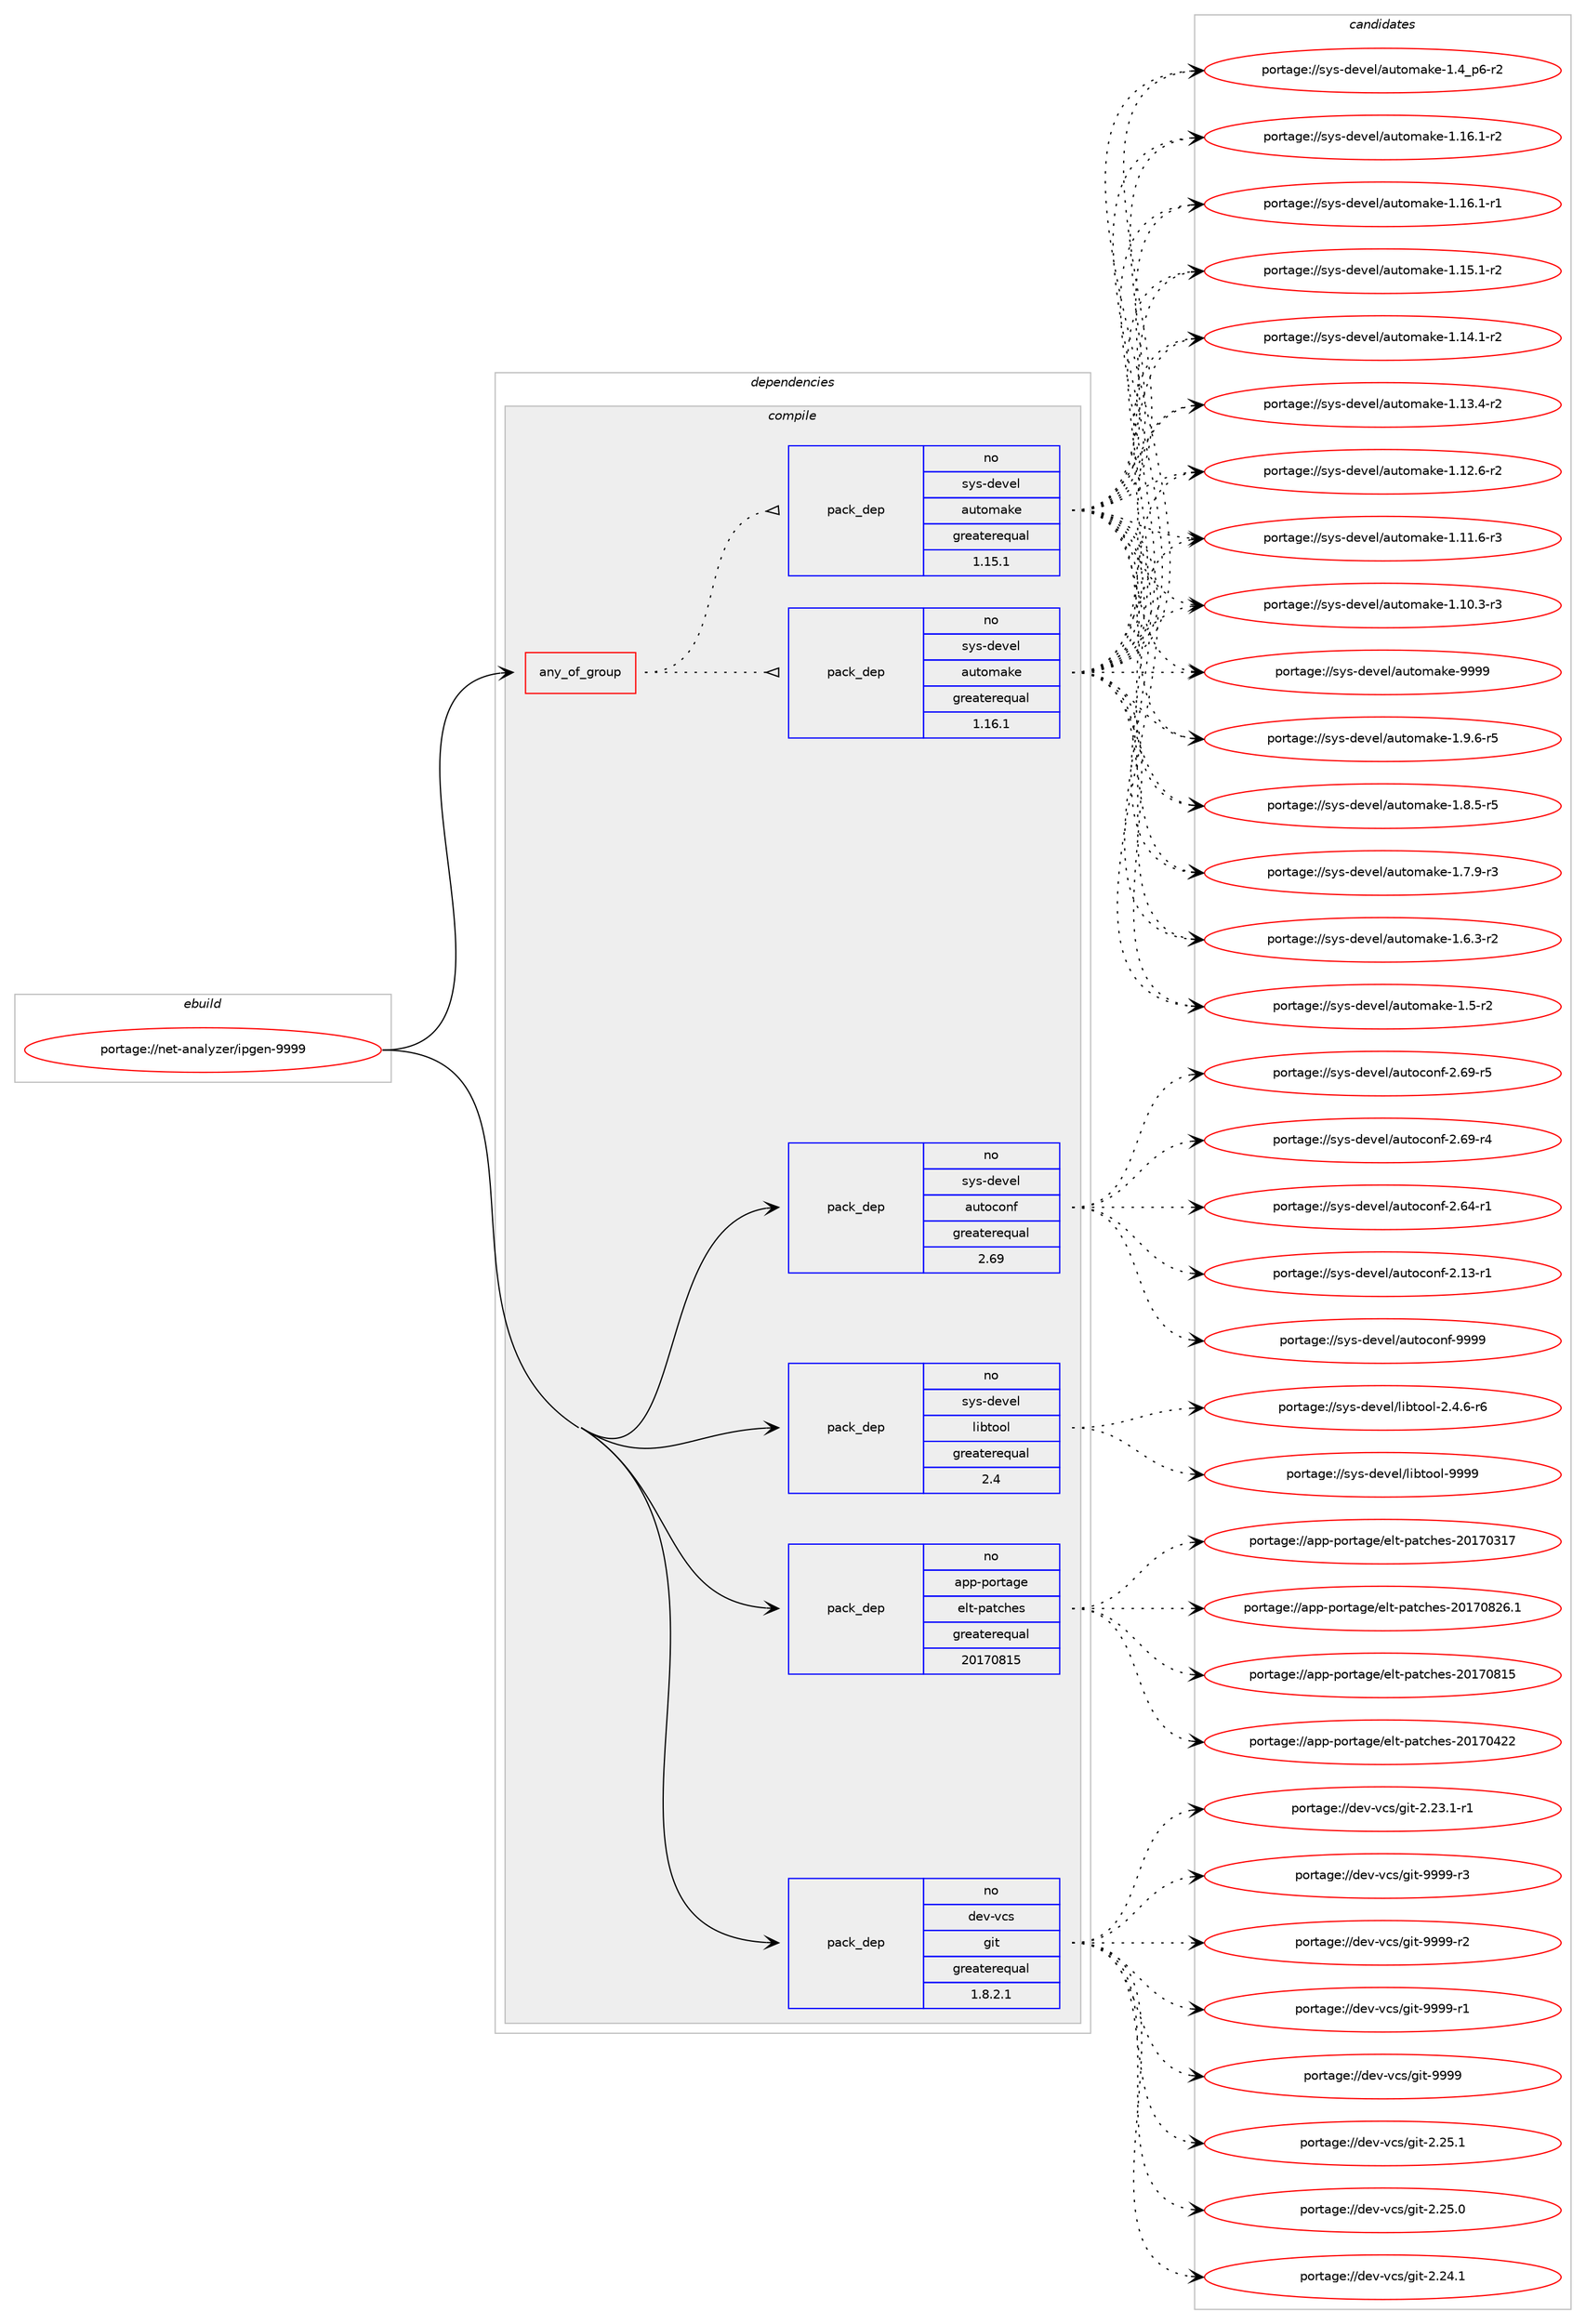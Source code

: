 digraph prolog {

# *************
# Graph options
# *************

newrank=true;
concentrate=true;
compound=true;
graph [rankdir=LR,fontname=Helvetica,fontsize=10,ranksep=1.5];#, ranksep=2.5, nodesep=0.2];
edge  [arrowhead=vee];
node  [fontname=Helvetica,fontsize=10];

# **********
# The ebuild
# **********

subgraph cluster_leftcol {
color=gray;
rank=same;
label=<<i>ebuild</i>>;
id [label="portage://net-analyzer/ipgen-9999", color=red, width=4, href="../net-analyzer/ipgen-9999.svg"];
}

# ****************
# The dependencies
# ****************

subgraph cluster_midcol {
color=gray;
label=<<i>dependencies</i>>;
subgraph cluster_compile {
fillcolor="#eeeeee";
style=filled;
label=<<i>compile</i>>;
subgraph any1332 {
dependency68372 [label=<<TABLE BORDER="0" CELLBORDER="1" CELLSPACING="0" CELLPADDING="4"><TR><TD CELLPADDING="10">any_of_group</TD></TR></TABLE>>, shape=none, color=red];subgraph pack52937 {
dependency68373 [label=<<TABLE BORDER="0" CELLBORDER="1" CELLSPACING="0" CELLPADDING="4" WIDTH="220"><TR><TD ROWSPAN="6" CELLPADDING="30">pack_dep</TD></TR><TR><TD WIDTH="110">no</TD></TR><TR><TD>sys-devel</TD></TR><TR><TD>automake</TD></TR><TR><TD>greaterequal</TD></TR><TR><TD>1.16.1</TD></TR></TABLE>>, shape=none, color=blue];
}
dependency68372:e -> dependency68373:w [weight=20,style="dotted",arrowhead="oinv"];
subgraph pack52938 {
dependency68374 [label=<<TABLE BORDER="0" CELLBORDER="1" CELLSPACING="0" CELLPADDING="4" WIDTH="220"><TR><TD ROWSPAN="6" CELLPADDING="30">pack_dep</TD></TR><TR><TD WIDTH="110">no</TD></TR><TR><TD>sys-devel</TD></TR><TR><TD>automake</TD></TR><TR><TD>greaterequal</TD></TR><TR><TD>1.15.1</TD></TR></TABLE>>, shape=none, color=blue];
}
dependency68372:e -> dependency68374:w [weight=20,style="dotted",arrowhead="oinv"];
}
id:e -> dependency68372:w [weight=20,style="solid",arrowhead="vee"];
subgraph pack52939 {
dependency68375 [label=<<TABLE BORDER="0" CELLBORDER="1" CELLSPACING="0" CELLPADDING="4" WIDTH="220"><TR><TD ROWSPAN="6" CELLPADDING="30">pack_dep</TD></TR><TR><TD WIDTH="110">no</TD></TR><TR><TD>app-portage</TD></TR><TR><TD>elt-patches</TD></TR><TR><TD>greaterequal</TD></TR><TR><TD>20170815</TD></TR></TABLE>>, shape=none, color=blue];
}
id:e -> dependency68375:w [weight=20,style="solid",arrowhead="vee"];
subgraph pack52940 {
dependency68376 [label=<<TABLE BORDER="0" CELLBORDER="1" CELLSPACING="0" CELLPADDING="4" WIDTH="220"><TR><TD ROWSPAN="6" CELLPADDING="30">pack_dep</TD></TR><TR><TD WIDTH="110">no</TD></TR><TR><TD>dev-vcs</TD></TR><TR><TD>git</TD></TR><TR><TD>greaterequal</TD></TR><TR><TD>1.8.2.1</TD></TR></TABLE>>, shape=none, color=blue];
}
id:e -> dependency68376:w [weight=20,style="solid",arrowhead="vee"];
subgraph pack52941 {
dependency68377 [label=<<TABLE BORDER="0" CELLBORDER="1" CELLSPACING="0" CELLPADDING="4" WIDTH="220"><TR><TD ROWSPAN="6" CELLPADDING="30">pack_dep</TD></TR><TR><TD WIDTH="110">no</TD></TR><TR><TD>sys-devel</TD></TR><TR><TD>autoconf</TD></TR><TR><TD>greaterequal</TD></TR><TR><TD>2.69</TD></TR></TABLE>>, shape=none, color=blue];
}
id:e -> dependency68377:w [weight=20,style="solid",arrowhead="vee"];
subgraph pack52942 {
dependency68378 [label=<<TABLE BORDER="0" CELLBORDER="1" CELLSPACING="0" CELLPADDING="4" WIDTH="220"><TR><TD ROWSPAN="6" CELLPADDING="30">pack_dep</TD></TR><TR><TD WIDTH="110">no</TD></TR><TR><TD>sys-devel</TD></TR><TR><TD>libtool</TD></TR><TR><TD>greaterequal</TD></TR><TR><TD>2.4</TD></TR></TABLE>>, shape=none, color=blue];
}
id:e -> dependency68378:w [weight=20,style="solid",arrowhead="vee"];
}
subgraph cluster_compileandrun {
fillcolor="#eeeeee";
style=filled;
label=<<i>compile and run</i>>;
}
subgraph cluster_run {
fillcolor="#eeeeee";
style=filled;
label=<<i>run</i>>;
}
}

# **************
# The candidates
# **************

subgraph cluster_choices {
rank=same;
color=gray;
label=<<i>candidates</i>>;

subgraph choice52937 {
color=black;
nodesep=1;
choice115121115451001011181011084797117116111109971071014557575757 [label="portage://sys-devel/automake-9999", color=red, width=4,href="../sys-devel/automake-9999.svg"];
choice115121115451001011181011084797117116111109971071014549465746544511453 [label="portage://sys-devel/automake-1.9.6-r5", color=red, width=4,href="../sys-devel/automake-1.9.6-r5.svg"];
choice115121115451001011181011084797117116111109971071014549465646534511453 [label="portage://sys-devel/automake-1.8.5-r5", color=red, width=4,href="../sys-devel/automake-1.8.5-r5.svg"];
choice115121115451001011181011084797117116111109971071014549465546574511451 [label="portage://sys-devel/automake-1.7.9-r3", color=red, width=4,href="../sys-devel/automake-1.7.9-r3.svg"];
choice115121115451001011181011084797117116111109971071014549465446514511450 [label="portage://sys-devel/automake-1.6.3-r2", color=red, width=4,href="../sys-devel/automake-1.6.3-r2.svg"];
choice11512111545100101118101108479711711611110997107101454946534511450 [label="portage://sys-devel/automake-1.5-r2", color=red, width=4,href="../sys-devel/automake-1.5-r2.svg"];
choice115121115451001011181011084797117116111109971071014549465295112544511450 [label="portage://sys-devel/automake-1.4_p6-r2", color=red, width=4,href="../sys-devel/automake-1.4_p6-r2.svg"];
choice11512111545100101118101108479711711611110997107101454946495446494511450 [label="portage://sys-devel/automake-1.16.1-r2", color=red, width=4,href="../sys-devel/automake-1.16.1-r2.svg"];
choice11512111545100101118101108479711711611110997107101454946495446494511449 [label="portage://sys-devel/automake-1.16.1-r1", color=red, width=4,href="../sys-devel/automake-1.16.1-r1.svg"];
choice11512111545100101118101108479711711611110997107101454946495346494511450 [label="portage://sys-devel/automake-1.15.1-r2", color=red, width=4,href="../sys-devel/automake-1.15.1-r2.svg"];
choice11512111545100101118101108479711711611110997107101454946495246494511450 [label="portage://sys-devel/automake-1.14.1-r2", color=red, width=4,href="../sys-devel/automake-1.14.1-r2.svg"];
choice11512111545100101118101108479711711611110997107101454946495146524511450 [label="portage://sys-devel/automake-1.13.4-r2", color=red, width=4,href="../sys-devel/automake-1.13.4-r2.svg"];
choice11512111545100101118101108479711711611110997107101454946495046544511450 [label="portage://sys-devel/automake-1.12.6-r2", color=red, width=4,href="../sys-devel/automake-1.12.6-r2.svg"];
choice11512111545100101118101108479711711611110997107101454946494946544511451 [label="portage://sys-devel/automake-1.11.6-r3", color=red, width=4,href="../sys-devel/automake-1.11.6-r3.svg"];
choice11512111545100101118101108479711711611110997107101454946494846514511451 [label="portage://sys-devel/automake-1.10.3-r3", color=red, width=4,href="../sys-devel/automake-1.10.3-r3.svg"];
dependency68373:e -> choice115121115451001011181011084797117116111109971071014557575757:w [style=dotted,weight="100"];
dependency68373:e -> choice115121115451001011181011084797117116111109971071014549465746544511453:w [style=dotted,weight="100"];
dependency68373:e -> choice115121115451001011181011084797117116111109971071014549465646534511453:w [style=dotted,weight="100"];
dependency68373:e -> choice115121115451001011181011084797117116111109971071014549465546574511451:w [style=dotted,weight="100"];
dependency68373:e -> choice115121115451001011181011084797117116111109971071014549465446514511450:w [style=dotted,weight="100"];
dependency68373:e -> choice11512111545100101118101108479711711611110997107101454946534511450:w [style=dotted,weight="100"];
dependency68373:e -> choice115121115451001011181011084797117116111109971071014549465295112544511450:w [style=dotted,weight="100"];
dependency68373:e -> choice11512111545100101118101108479711711611110997107101454946495446494511450:w [style=dotted,weight="100"];
dependency68373:e -> choice11512111545100101118101108479711711611110997107101454946495446494511449:w [style=dotted,weight="100"];
dependency68373:e -> choice11512111545100101118101108479711711611110997107101454946495346494511450:w [style=dotted,weight="100"];
dependency68373:e -> choice11512111545100101118101108479711711611110997107101454946495246494511450:w [style=dotted,weight="100"];
dependency68373:e -> choice11512111545100101118101108479711711611110997107101454946495146524511450:w [style=dotted,weight="100"];
dependency68373:e -> choice11512111545100101118101108479711711611110997107101454946495046544511450:w [style=dotted,weight="100"];
dependency68373:e -> choice11512111545100101118101108479711711611110997107101454946494946544511451:w [style=dotted,weight="100"];
dependency68373:e -> choice11512111545100101118101108479711711611110997107101454946494846514511451:w [style=dotted,weight="100"];
}
subgraph choice52938 {
color=black;
nodesep=1;
choice115121115451001011181011084797117116111109971071014557575757 [label="portage://sys-devel/automake-9999", color=red, width=4,href="../sys-devel/automake-9999.svg"];
choice115121115451001011181011084797117116111109971071014549465746544511453 [label="portage://sys-devel/automake-1.9.6-r5", color=red, width=4,href="../sys-devel/automake-1.9.6-r5.svg"];
choice115121115451001011181011084797117116111109971071014549465646534511453 [label="portage://sys-devel/automake-1.8.5-r5", color=red, width=4,href="../sys-devel/automake-1.8.5-r5.svg"];
choice115121115451001011181011084797117116111109971071014549465546574511451 [label="portage://sys-devel/automake-1.7.9-r3", color=red, width=4,href="../sys-devel/automake-1.7.9-r3.svg"];
choice115121115451001011181011084797117116111109971071014549465446514511450 [label="portage://sys-devel/automake-1.6.3-r2", color=red, width=4,href="../sys-devel/automake-1.6.3-r2.svg"];
choice11512111545100101118101108479711711611110997107101454946534511450 [label="portage://sys-devel/automake-1.5-r2", color=red, width=4,href="../sys-devel/automake-1.5-r2.svg"];
choice115121115451001011181011084797117116111109971071014549465295112544511450 [label="portage://sys-devel/automake-1.4_p6-r2", color=red, width=4,href="../sys-devel/automake-1.4_p6-r2.svg"];
choice11512111545100101118101108479711711611110997107101454946495446494511450 [label="portage://sys-devel/automake-1.16.1-r2", color=red, width=4,href="../sys-devel/automake-1.16.1-r2.svg"];
choice11512111545100101118101108479711711611110997107101454946495446494511449 [label="portage://sys-devel/automake-1.16.1-r1", color=red, width=4,href="../sys-devel/automake-1.16.1-r1.svg"];
choice11512111545100101118101108479711711611110997107101454946495346494511450 [label="portage://sys-devel/automake-1.15.1-r2", color=red, width=4,href="../sys-devel/automake-1.15.1-r2.svg"];
choice11512111545100101118101108479711711611110997107101454946495246494511450 [label="portage://sys-devel/automake-1.14.1-r2", color=red, width=4,href="../sys-devel/automake-1.14.1-r2.svg"];
choice11512111545100101118101108479711711611110997107101454946495146524511450 [label="portage://sys-devel/automake-1.13.4-r2", color=red, width=4,href="../sys-devel/automake-1.13.4-r2.svg"];
choice11512111545100101118101108479711711611110997107101454946495046544511450 [label="portage://sys-devel/automake-1.12.6-r2", color=red, width=4,href="../sys-devel/automake-1.12.6-r2.svg"];
choice11512111545100101118101108479711711611110997107101454946494946544511451 [label="portage://sys-devel/automake-1.11.6-r3", color=red, width=4,href="../sys-devel/automake-1.11.6-r3.svg"];
choice11512111545100101118101108479711711611110997107101454946494846514511451 [label="portage://sys-devel/automake-1.10.3-r3", color=red, width=4,href="../sys-devel/automake-1.10.3-r3.svg"];
dependency68374:e -> choice115121115451001011181011084797117116111109971071014557575757:w [style=dotted,weight="100"];
dependency68374:e -> choice115121115451001011181011084797117116111109971071014549465746544511453:w [style=dotted,weight="100"];
dependency68374:e -> choice115121115451001011181011084797117116111109971071014549465646534511453:w [style=dotted,weight="100"];
dependency68374:e -> choice115121115451001011181011084797117116111109971071014549465546574511451:w [style=dotted,weight="100"];
dependency68374:e -> choice115121115451001011181011084797117116111109971071014549465446514511450:w [style=dotted,weight="100"];
dependency68374:e -> choice11512111545100101118101108479711711611110997107101454946534511450:w [style=dotted,weight="100"];
dependency68374:e -> choice115121115451001011181011084797117116111109971071014549465295112544511450:w [style=dotted,weight="100"];
dependency68374:e -> choice11512111545100101118101108479711711611110997107101454946495446494511450:w [style=dotted,weight="100"];
dependency68374:e -> choice11512111545100101118101108479711711611110997107101454946495446494511449:w [style=dotted,weight="100"];
dependency68374:e -> choice11512111545100101118101108479711711611110997107101454946495346494511450:w [style=dotted,weight="100"];
dependency68374:e -> choice11512111545100101118101108479711711611110997107101454946495246494511450:w [style=dotted,weight="100"];
dependency68374:e -> choice11512111545100101118101108479711711611110997107101454946495146524511450:w [style=dotted,weight="100"];
dependency68374:e -> choice11512111545100101118101108479711711611110997107101454946495046544511450:w [style=dotted,weight="100"];
dependency68374:e -> choice11512111545100101118101108479711711611110997107101454946494946544511451:w [style=dotted,weight="100"];
dependency68374:e -> choice11512111545100101118101108479711711611110997107101454946494846514511451:w [style=dotted,weight="100"];
}
subgraph choice52939 {
color=black;
nodesep=1;
choice971121124511211111411697103101471011081164511297116991041011154550484955485650544649 [label="portage://app-portage/elt-patches-20170826.1", color=red, width=4,href="../app-portage/elt-patches-20170826.1.svg"];
choice97112112451121111141169710310147101108116451129711699104101115455048495548564953 [label="portage://app-portage/elt-patches-20170815", color=red, width=4,href="../app-portage/elt-patches-20170815.svg"];
choice97112112451121111141169710310147101108116451129711699104101115455048495548525050 [label="portage://app-portage/elt-patches-20170422", color=red, width=4,href="../app-portage/elt-patches-20170422.svg"];
choice97112112451121111141169710310147101108116451129711699104101115455048495548514955 [label="portage://app-portage/elt-patches-20170317", color=red, width=4,href="../app-portage/elt-patches-20170317.svg"];
dependency68375:e -> choice971121124511211111411697103101471011081164511297116991041011154550484955485650544649:w [style=dotted,weight="100"];
dependency68375:e -> choice97112112451121111141169710310147101108116451129711699104101115455048495548564953:w [style=dotted,weight="100"];
dependency68375:e -> choice97112112451121111141169710310147101108116451129711699104101115455048495548525050:w [style=dotted,weight="100"];
dependency68375:e -> choice97112112451121111141169710310147101108116451129711699104101115455048495548514955:w [style=dotted,weight="100"];
}
subgraph choice52940 {
color=black;
nodesep=1;
choice10010111845118991154710310511645575757574511451 [label="portage://dev-vcs/git-9999-r3", color=red, width=4,href="../dev-vcs/git-9999-r3.svg"];
choice10010111845118991154710310511645575757574511450 [label="portage://dev-vcs/git-9999-r2", color=red, width=4,href="../dev-vcs/git-9999-r2.svg"];
choice10010111845118991154710310511645575757574511449 [label="portage://dev-vcs/git-9999-r1", color=red, width=4,href="../dev-vcs/git-9999-r1.svg"];
choice1001011184511899115471031051164557575757 [label="portage://dev-vcs/git-9999", color=red, width=4,href="../dev-vcs/git-9999.svg"];
choice10010111845118991154710310511645504650534649 [label="portage://dev-vcs/git-2.25.1", color=red, width=4,href="../dev-vcs/git-2.25.1.svg"];
choice10010111845118991154710310511645504650534648 [label="portage://dev-vcs/git-2.25.0", color=red, width=4,href="../dev-vcs/git-2.25.0.svg"];
choice10010111845118991154710310511645504650524649 [label="portage://dev-vcs/git-2.24.1", color=red, width=4,href="../dev-vcs/git-2.24.1.svg"];
choice100101118451189911547103105116455046505146494511449 [label="portage://dev-vcs/git-2.23.1-r1", color=red, width=4,href="../dev-vcs/git-2.23.1-r1.svg"];
dependency68376:e -> choice10010111845118991154710310511645575757574511451:w [style=dotted,weight="100"];
dependency68376:e -> choice10010111845118991154710310511645575757574511450:w [style=dotted,weight="100"];
dependency68376:e -> choice10010111845118991154710310511645575757574511449:w [style=dotted,weight="100"];
dependency68376:e -> choice1001011184511899115471031051164557575757:w [style=dotted,weight="100"];
dependency68376:e -> choice10010111845118991154710310511645504650534649:w [style=dotted,weight="100"];
dependency68376:e -> choice10010111845118991154710310511645504650534648:w [style=dotted,weight="100"];
dependency68376:e -> choice10010111845118991154710310511645504650524649:w [style=dotted,weight="100"];
dependency68376:e -> choice100101118451189911547103105116455046505146494511449:w [style=dotted,weight="100"];
}
subgraph choice52941 {
color=black;
nodesep=1;
choice115121115451001011181011084797117116111991111101024557575757 [label="portage://sys-devel/autoconf-9999", color=red, width=4,href="../sys-devel/autoconf-9999.svg"];
choice1151211154510010111810110847971171161119911111010245504654574511453 [label="portage://sys-devel/autoconf-2.69-r5", color=red, width=4,href="../sys-devel/autoconf-2.69-r5.svg"];
choice1151211154510010111810110847971171161119911111010245504654574511452 [label="portage://sys-devel/autoconf-2.69-r4", color=red, width=4,href="../sys-devel/autoconf-2.69-r4.svg"];
choice1151211154510010111810110847971171161119911111010245504654524511449 [label="portage://sys-devel/autoconf-2.64-r1", color=red, width=4,href="../sys-devel/autoconf-2.64-r1.svg"];
choice1151211154510010111810110847971171161119911111010245504649514511449 [label="portage://sys-devel/autoconf-2.13-r1", color=red, width=4,href="../sys-devel/autoconf-2.13-r1.svg"];
dependency68377:e -> choice115121115451001011181011084797117116111991111101024557575757:w [style=dotted,weight="100"];
dependency68377:e -> choice1151211154510010111810110847971171161119911111010245504654574511453:w [style=dotted,weight="100"];
dependency68377:e -> choice1151211154510010111810110847971171161119911111010245504654574511452:w [style=dotted,weight="100"];
dependency68377:e -> choice1151211154510010111810110847971171161119911111010245504654524511449:w [style=dotted,weight="100"];
dependency68377:e -> choice1151211154510010111810110847971171161119911111010245504649514511449:w [style=dotted,weight="100"];
}
subgraph choice52942 {
color=black;
nodesep=1;
choice1151211154510010111810110847108105981161111111084557575757 [label="portage://sys-devel/libtool-9999", color=red, width=4,href="../sys-devel/libtool-9999.svg"];
choice1151211154510010111810110847108105981161111111084550465246544511454 [label="portage://sys-devel/libtool-2.4.6-r6", color=red, width=4,href="../sys-devel/libtool-2.4.6-r6.svg"];
dependency68378:e -> choice1151211154510010111810110847108105981161111111084557575757:w [style=dotted,weight="100"];
dependency68378:e -> choice1151211154510010111810110847108105981161111111084550465246544511454:w [style=dotted,weight="100"];
}
}

}
